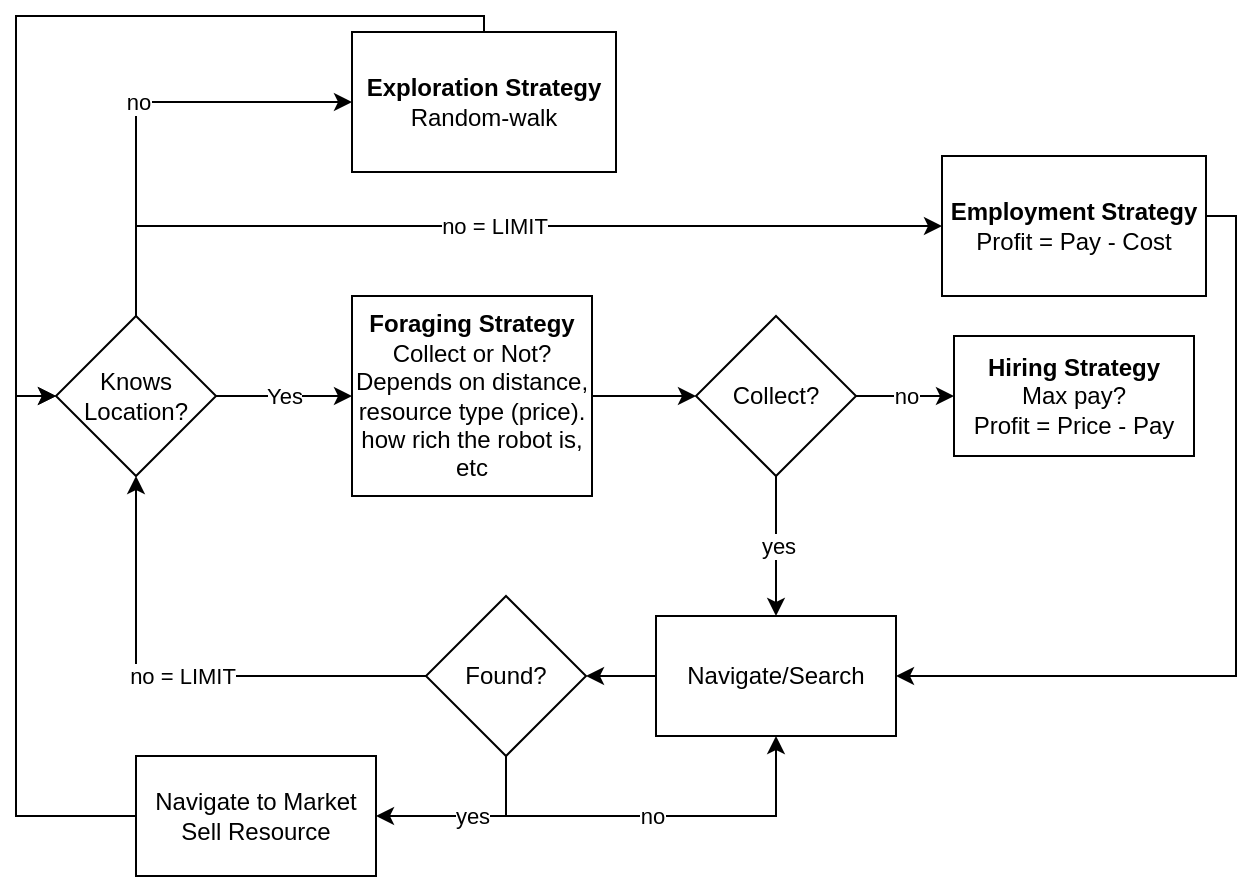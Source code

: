 <mxfile version="15.5.8" type="github">
  <diagram id="f4kXxPAZHq8HEQr6WA96" name="Page-1">
    <mxGraphModel dx="1990" dy="1137" grid="1" gridSize="10" guides="1" tooltips="1" connect="1" arrows="1" fold="1" page="1" pageScale="1" pageWidth="850" pageHeight="1100" math="0" shadow="0">
      <root>
        <mxCell id="0" />
        <mxCell id="1" parent="0" />
        <mxCell id="ti8HzYMtxsDq99cQNuae-32" style="edgeStyle=orthogonalEdgeStyle;rounded=0;orthogonalLoop=1;jettySize=auto;html=1;entryX=0;entryY=0.5;entryDx=0;entryDy=0;" parent="1" source="ti8HzYMtxsDq99cQNuae-3" target="ti8HzYMtxsDq99cQNuae-8" edge="1">
          <mxGeometry relative="1" as="geometry">
            <Array as="points">
              <mxPoint x="150" y="490" />
            </Array>
          </mxGeometry>
        </mxCell>
        <mxCell id="ti8HzYMtxsDq99cQNuae-3" value="Navigate to Market&lt;br&gt;Sell Resource" style="rounded=0;whiteSpace=wrap;html=1;" parent="1" vertex="1">
          <mxGeometry x="210" y="670" width="120" height="60" as="geometry" />
        </mxCell>
        <mxCell id="ti8HzYMtxsDq99cQNuae-16" style="edgeStyle=orthogonalEdgeStyle;rounded=0;orthogonalLoop=1;jettySize=auto;html=1;entryX=1;entryY=0.5;entryDx=0;entryDy=0;" parent="1" source="ti8HzYMtxsDq99cQNuae-4" target="ti8HzYMtxsDq99cQNuae-15" edge="1">
          <mxGeometry relative="1" as="geometry">
            <Array as="points">
              <mxPoint x="440" y="630" />
              <mxPoint x="440" y="630" />
            </Array>
          </mxGeometry>
        </mxCell>
        <mxCell id="ti8HzYMtxsDq99cQNuae-4" value="Navigate/Search" style="rounded=0;whiteSpace=wrap;html=1;" parent="1" vertex="1">
          <mxGeometry x="470" y="600" width="120" height="60" as="geometry" />
        </mxCell>
        <mxCell id="ti8HzYMtxsDq99cQNuae-13" style="edgeStyle=orthogonalEdgeStyle;rounded=0;orthogonalLoop=1;jettySize=auto;html=1;entryX=0;entryY=0.5;entryDx=0;entryDy=0;" parent="1" source="ti8HzYMtxsDq99cQNuae-5" target="ti8HzYMtxsDq99cQNuae-12" edge="1">
          <mxGeometry relative="1" as="geometry" />
        </mxCell>
        <mxCell id="ti8HzYMtxsDq99cQNuae-5" value="&lt;b&gt;Foraging Strategy&lt;/b&gt;&lt;br&gt;Collect or Not?&lt;br&gt;Depends on distance, resource type (price). how rich the robot is, etc" style="rounded=0;whiteSpace=wrap;html=1;" parent="1" vertex="1">
          <mxGeometry x="318" y="440" width="120" height="100" as="geometry" />
        </mxCell>
        <mxCell id="ti8HzYMtxsDq99cQNuae-10" value="Yes" style="edgeStyle=orthogonalEdgeStyle;rounded=0;orthogonalLoop=1;jettySize=auto;html=1;exitX=1;exitY=0.5;exitDx=0;exitDy=0;entryX=0;entryY=0.5;entryDx=0;entryDy=0;" parent="1" source="ti8HzYMtxsDq99cQNuae-8" target="ti8HzYMtxsDq99cQNuae-5" edge="1">
          <mxGeometry relative="1" as="geometry" />
        </mxCell>
        <mxCell id="ti8HzYMtxsDq99cQNuae-30" value="no" style="edgeStyle=orthogonalEdgeStyle;rounded=0;orthogonalLoop=1;jettySize=auto;html=1;entryX=0;entryY=0.5;entryDx=0;entryDy=0;" parent="1" source="ti8HzYMtxsDq99cQNuae-8" target="ti8HzYMtxsDq99cQNuae-28" edge="1">
          <mxGeometry relative="1" as="geometry">
            <Array as="points">
              <mxPoint x="210" y="343" />
            </Array>
          </mxGeometry>
        </mxCell>
        <mxCell id="ti8HzYMtxsDq99cQNuae-31" value="no = LIMIT" style="edgeStyle=orthogonalEdgeStyle;rounded=0;orthogonalLoop=1;jettySize=auto;html=1;entryX=0;entryY=0.5;entryDx=0;entryDy=0;" parent="1" source="ti8HzYMtxsDq99cQNuae-8" target="ti8HzYMtxsDq99cQNuae-29" edge="1">
          <mxGeometry relative="1" as="geometry">
            <Array as="points">
              <mxPoint x="210" y="405" />
            </Array>
            <mxPoint x="550" y="400" as="targetPoint" />
          </mxGeometry>
        </mxCell>
        <mxCell id="ti8HzYMtxsDq99cQNuae-8" value="Knows Location?" style="rhombus;whiteSpace=wrap;html=1;" parent="1" vertex="1">
          <mxGeometry x="170" y="450" width="80" height="80" as="geometry" />
        </mxCell>
        <mxCell id="ti8HzYMtxsDq99cQNuae-14" value="yes" style="edgeStyle=orthogonalEdgeStyle;rounded=0;orthogonalLoop=1;jettySize=auto;html=1;" parent="1" source="ti8HzYMtxsDq99cQNuae-12" edge="1">
          <mxGeometry relative="1" as="geometry">
            <mxPoint x="530" y="600" as="targetPoint" />
          </mxGeometry>
        </mxCell>
        <mxCell id="ti8HzYMtxsDq99cQNuae-24" value="no" style="edgeStyle=orthogonalEdgeStyle;rounded=0;orthogonalLoop=1;jettySize=auto;html=1;" parent="1" source="ti8HzYMtxsDq99cQNuae-12" target="ti8HzYMtxsDq99cQNuae-23" edge="1">
          <mxGeometry relative="1" as="geometry" />
        </mxCell>
        <mxCell id="ti8HzYMtxsDq99cQNuae-12" value="Collect?" style="rhombus;whiteSpace=wrap;html=1;" parent="1" vertex="1">
          <mxGeometry x="490" y="450" width="80" height="80" as="geometry" />
        </mxCell>
        <mxCell id="ti8HzYMtxsDq99cQNuae-17" value="no" style="edgeStyle=orthogonalEdgeStyle;rounded=0;orthogonalLoop=1;jettySize=auto;html=1;entryX=0.5;entryY=1;entryDx=0;entryDy=0;" parent="1" source="ti8HzYMtxsDq99cQNuae-15" target="ti8HzYMtxsDq99cQNuae-4" edge="1">
          <mxGeometry relative="1" as="geometry">
            <Array as="points">
              <mxPoint x="395" y="700" />
              <mxPoint x="530" y="700" />
            </Array>
          </mxGeometry>
        </mxCell>
        <mxCell id="ti8HzYMtxsDq99cQNuae-19" value="no = LIMIT" style="edgeStyle=orthogonalEdgeStyle;rounded=0;orthogonalLoop=1;jettySize=auto;html=1;entryX=0.5;entryY=1;entryDx=0;entryDy=0;" parent="1" source="ti8HzYMtxsDq99cQNuae-15" target="ti8HzYMtxsDq99cQNuae-8" edge="1">
          <mxGeometry relative="1" as="geometry" />
        </mxCell>
        <mxCell id="ti8HzYMtxsDq99cQNuae-22" value="yes" style="edgeStyle=orthogonalEdgeStyle;rounded=0;orthogonalLoop=1;jettySize=auto;html=1;entryX=1;entryY=0.5;entryDx=0;entryDy=0;" parent="1" source="ti8HzYMtxsDq99cQNuae-15" target="ti8HzYMtxsDq99cQNuae-3" edge="1">
          <mxGeometry relative="1" as="geometry">
            <Array as="points">
              <mxPoint x="395" y="700" />
            </Array>
          </mxGeometry>
        </mxCell>
        <mxCell id="ti8HzYMtxsDq99cQNuae-15" value="Found?" style="rhombus;whiteSpace=wrap;html=1;" parent="1" vertex="1">
          <mxGeometry x="355" y="590" width="80" height="80" as="geometry" />
        </mxCell>
        <mxCell id="ti8HzYMtxsDq99cQNuae-23" value="&lt;b&gt;Hiring Strategy&lt;/b&gt;&lt;br&gt;Max pay?&lt;br&gt;Profit = Price - Pay" style="rounded=0;whiteSpace=wrap;html=1;" parent="1" vertex="1">
          <mxGeometry x="619" y="460" width="120" height="60" as="geometry" />
        </mxCell>
        <mxCell id="ti8HzYMtxsDq99cQNuae-34" style="edgeStyle=orthogonalEdgeStyle;rounded=0;orthogonalLoop=1;jettySize=auto;html=1;entryX=0;entryY=0.5;entryDx=0;entryDy=0;" parent="1" source="ti8HzYMtxsDq99cQNuae-28" target="ti8HzYMtxsDq99cQNuae-8" edge="1">
          <mxGeometry relative="1" as="geometry">
            <Array as="points">
              <mxPoint x="384" y="300" />
              <mxPoint x="150" y="300" />
              <mxPoint x="150" y="490" />
            </Array>
          </mxGeometry>
        </mxCell>
        <mxCell id="ti8HzYMtxsDq99cQNuae-28" value="&lt;b&gt;Exploration Strategy&lt;/b&gt;&lt;br&gt;Random-walk" style="rounded=0;whiteSpace=wrap;html=1;" parent="1" vertex="1">
          <mxGeometry x="318" y="308" width="132" height="70" as="geometry" />
        </mxCell>
        <mxCell id="ti8HzYMtxsDq99cQNuae-35" style="edgeStyle=orthogonalEdgeStyle;rounded=0;orthogonalLoop=1;jettySize=auto;html=1;entryX=1;entryY=0.5;entryDx=0;entryDy=0;" parent="1" source="ti8HzYMtxsDq99cQNuae-29" target="ti8HzYMtxsDq99cQNuae-4" edge="1">
          <mxGeometry relative="1" as="geometry">
            <Array as="points">
              <mxPoint x="760" y="400" />
              <mxPoint x="760" y="630" />
            </Array>
          </mxGeometry>
        </mxCell>
        <mxCell id="ti8HzYMtxsDq99cQNuae-29" value="&lt;b&gt;Employment Strategy&lt;/b&gt;&lt;br&gt;Profit = Pay - Cost" style="rounded=0;whiteSpace=wrap;html=1;" parent="1" vertex="1">
          <mxGeometry x="613" y="370" width="132" height="70" as="geometry" />
        </mxCell>
      </root>
    </mxGraphModel>
  </diagram>
</mxfile>
